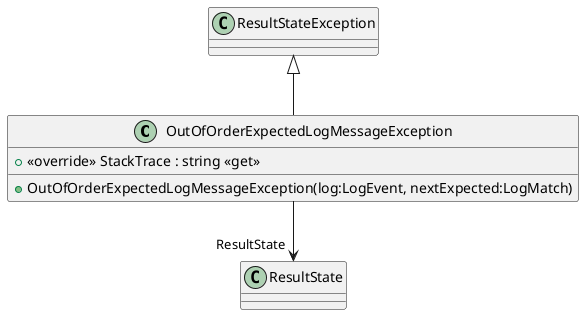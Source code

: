 @startuml
class OutOfOrderExpectedLogMessageException {
    + OutOfOrderExpectedLogMessageException(log:LogEvent, nextExpected:LogMatch)
    + <<override>> StackTrace : string <<get>>
}
ResultStateException <|-- OutOfOrderExpectedLogMessageException
OutOfOrderExpectedLogMessageException --> "ResultState" ResultState
@enduml
